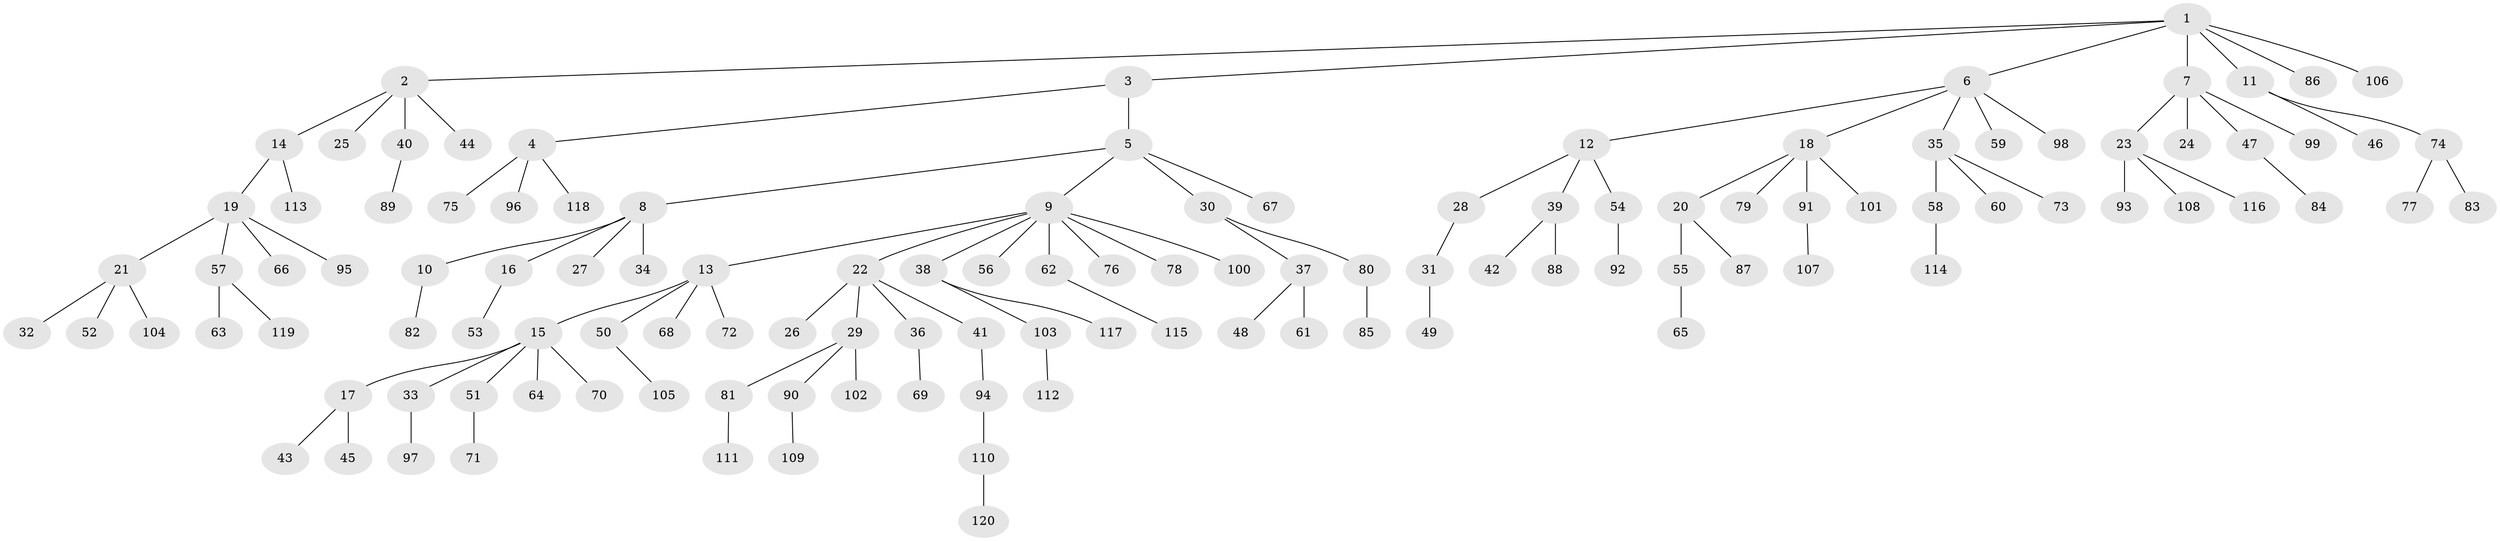 // coarse degree distribution, {6: 0.016666666666666666, 4: 0.13333333333333333, 3: 0.06666666666666667, 1: 0.5833333333333334, 5: 0.05, 2: 0.15}
// Generated by graph-tools (version 1.1) at 2025/51/03/04/25 22:51:36]
// undirected, 120 vertices, 119 edges
graph export_dot {
  node [color=gray90,style=filled];
  1;
  2;
  3;
  4;
  5;
  6;
  7;
  8;
  9;
  10;
  11;
  12;
  13;
  14;
  15;
  16;
  17;
  18;
  19;
  20;
  21;
  22;
  23;
  24;
  25;
  26;
  27;
  28;
  29;
  30;
  31;
  32;
  33;
  34;
  35;
  36;
  37;
  38;
  39;
  40;
  41;
  42;
  43;
  44;
  45;
  46;
  47;
  48;
  49;
  50;
  51;
  52;
  53;
  54;
  55;
  56;
  57;
  58;
  59;
  60;
  61;
  62;
  63;
  64;
  65;
  66;
  67;
  68;
  69;
  70;
  71;
  72;
  73;
  74;
  75;
  76;
  77;
  78;
  79;
  80;
  81;
  82;
  83;
  84;
  85;
  86;
  87;
  88;
  89;
  90;
  91;
  92;
  93;
  94;
  95;
  96;
  97;
  98;
  99;
  100;
  101;
  102;
  103;
  104;
  105;
  106;
  107;
  108;
  109;
  110;
  111;
  112;
  113;
  114;
  115;
  116;
  117;
  118;
  119;
  120;
  1 -- 2;
  1 -- 3;
  1 -- 6;
  1 -- 7;
  1 -- 11;
  1 -- 86;
  1 -- 106;
  2 -- 14;
  2 -- 25;
  2 -- 40;
  2 -- 44;
  3 -- 4;
  3 -- 5;
  4 -- 75;
  4 -- 96;
  4 -- 118;
  5 -- 8;
  5 -- 9;
  5 -- 30;
  5 -- 67;
  6 -- 12;
  6 -- 18;
  6 -- 35;
  6 -- 59;
  6 -- 98;
  7 -- 23;
  7 -- 24;
  7 -- 47;
  7 -- 99;
  8 -- 10;
  8 -- 16;
  8 -- 27;
  8 -- 34;
  9 -- 13;
  9 -- 22;
  9 -- 38;
  9 -- 56;
  9 -- 62;
  9 -- 76;
  9 -- 78;
  9 -- 100;
  10 -- 82;
  11 -- 46;
  11 -- 74;
  12 -- 28;
  12 -- 39;
  12 -- 54;
  13 -- 15;
  13 -- 50;
  13 -- 68;
  13 -- 72;
  14 -- 19;
  14 -- 113;
  15 -- 17;
  15 -- 33;
  15 -- 51;
  15 -- 64;
  15 -- 70;
  16 -- 53;
  17 -- 43;
  17 -- 45;
  18 -- 20;
  18 -- 79;
  18 -- 91;
  18 -- 101;
  19 -- 21;
  19 -- 57;
  19 -- 66;
  19 -- 95;
  20 -- 55;
  20 -- 87;
  21 -- 32;
  21 -- 52;
  21 -- 104;
  22 -- 26;
  22 -- 29;
  22 -- 36;
  22 -- 41;
  23 -- 93;
  23 -- 108;
  23 -- 116;
  28 -- 31;
  29 -- 81;
  29 -- 90;
  29 -- 102;
  30 -- 37;
  30 -- 80;
  31 -- 49;
  33 -- 97;
  35 -- 58;
  35 -- 60;
  35 -- 73;
  36 -- 69;
  37 -- 48;
  37 -- 61;
  38 -- 103;
  38 -- 117;
  39 -- 42;
  39 -- 88;
  40 -- 89;
  41 -- 94;
  47 -- 84;
  50 -- 105;
  51 -- 71;
  54 -- 92;
  55 -- 65;
  57 -- 63;
  57 -- 119;
  58 -- 114;
  62 -- 115;
  74 -- 77;
  74 -- 83;
  80 -- 85;
  81 -- 111;
  90 -- 109;
  91 -- 107;
  94 -- 110;
  103 -- 112;
  110 -- 120;
}
